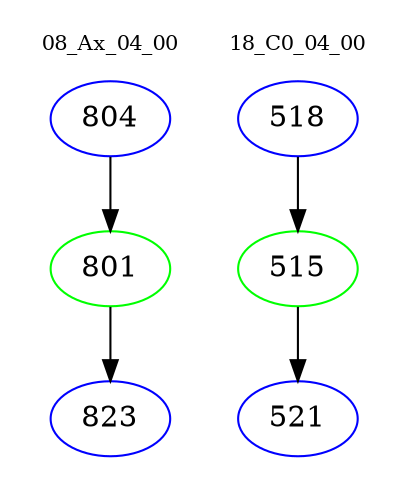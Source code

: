 digraph{
subgraph cluster_0 {
color = white
label = "08_Ax_04_00";
fontsize=10;
T0_804 [label="804", color="blue"]
T0_804 -> T0_801 [color="black"]
T0_801 [label="801", color="green"]
T0_801 -> T0_823 [color="black"]
T0_823 [label="823", color="blue"]
}
subgraph cluster_1 {
color = white
label = "18_C0_04_00";
fontsize=10;
T1_518 [label="518", color="blue"]
T1_518 -> T1_515 [color="black"]
T1_515 [label="515", color="green"]
T1_515 -> T1_521 [color="black"]
T1_521 [label="521", color="blue"]
}
}
